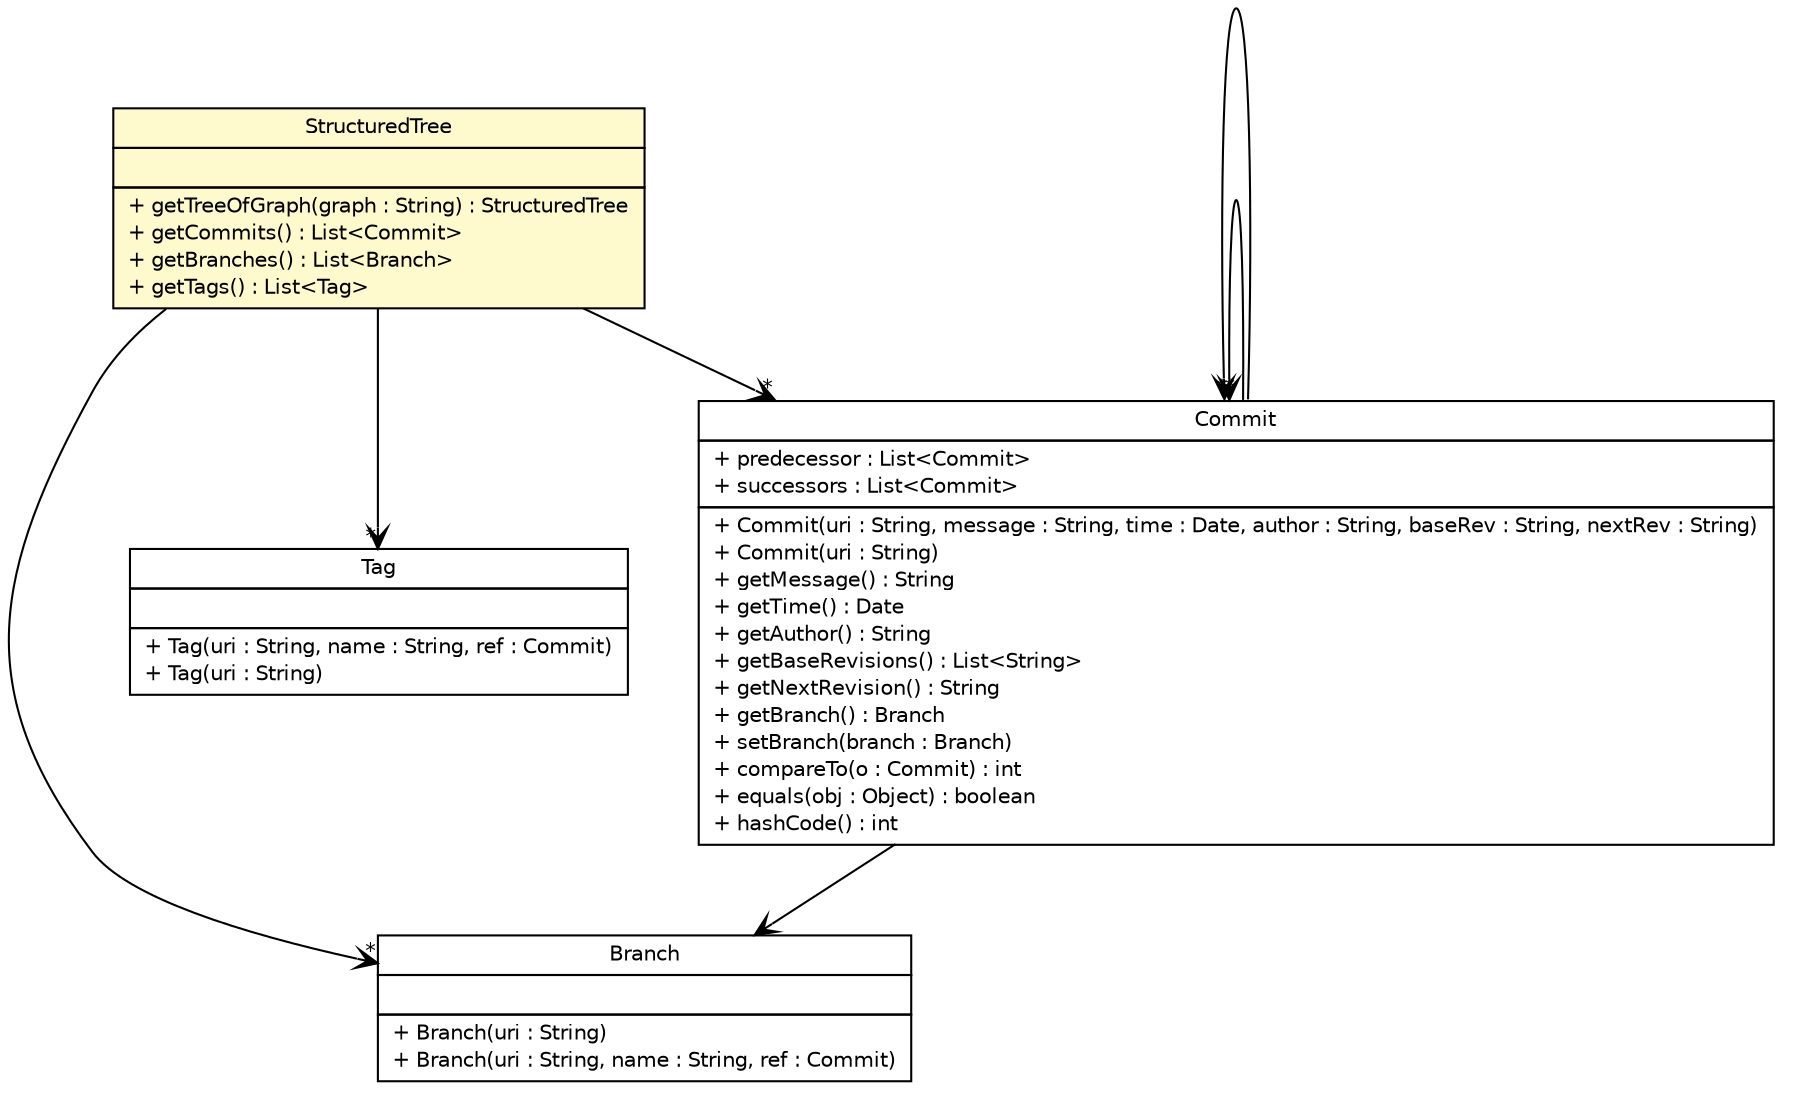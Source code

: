 #!/usr/local/bin/dot
#
# Class diagram 
# Generated by UMLGraph version R5_6-24-gf6e263 (http://www.umlgraph.org/)
#

digraph G {
	edge [fontname="Helvetica",fontsize=10,labelfontname="Helvetica",labelfontsize=10];
	node [fontname="Helvetica",fontsize=10,shape=plaintext];
	nodesep=0.25;
	ranksep=0.5;
	// de.tud.plt.r43ples.revisionTree.Branch
	c1866 [label=<<table title="de.tud.plt.r43ples.revisionTree.Branch" border="0" cellborder="1" cellspacing="0" cellpadding="2" port="p" href="./Branch.html">
		<tr><td><table border="0" cellspacing="0" cellpadding="1">
<tr><td align="center" balign="center"> Branch </td></tr>
		</table></td></tr>
		<tr><td><table border="0" cellspacing="0" cellpadding="1">
<tr><td align="left" balign="left">  </td></tr>
		</table></td></tr>
		<tr><td><table border="0" cellspacing="0" cellpadding="1">
<tr><td align="left" balign="left"> + Branch(uri : String) </td></tr>
<tr><td align="left" balign="left"> + Branch(uri : String, name : String, ref : Commit) </td></tr>
		</table></td></tr>
		</table>>, URL="./Branch.html", fontname="Helvetica", fontcolor="black", fontsize=10.0];
	// de.tud.plt.r43ples.revisionTree.Tag
	c1867 [label=<<table title="de.tud.plt.r43ples.revisionTree.Tag" border="0" cellborder="1" cellspacing="0" cellpadding="2" port="p" href="./Tag.html">
		<tr><td><table border="0" cellspacing="0" cellpadding="1">
<tr><td align="center" balign="center"> Tag </td></tr>
		</table></td></tr>
		<tr><td><table border="0" cellspacing="0" cellpadding="1">
<tr><td align="left" balign="left">  </td></tr>
		</table></td></tr>
		<tr><td><table border="0" cellspacing="0" cellpadding="1">
<tr><td align="left" balign="left"> + Tag(uri : String, name : String, ref : Commit) </td></tr>
<tr><td align="left" balign="left"> + Tag(uri : String) </td></tr>
		</table></td></tr>
		</table>>, URL="./Tag.html", fontname="Helvetica", fontcolor="black", fontsize=10.0];
	// de.tud.plt.r43ples.revisionTree.StructuredTree
	c1868 [label=<<table title="de.tud.plt.r43ples.revisionTree.StructuredTree" border="0" cellborder="1" cellspacing="0" cellpadding="2" port="p" bgcolor="lemonChiffon" href="./StructuredTree.html">
		<tr><td><table border="0" cellspacing="0" cellpadding="1">
<tr><td align="center" balign="center"> StructuredTree </td></tr>
		</table></td></tr>
		<tr><td><table border="0" cellspacing="0" cellpadding="1">
<tr><td align="left" balign="left">  </td></tr>
		</table></td></tr>
		<tr><td><table border="0" cellspacing="0" cellpadding="1">
<tr><td align="left" balign="left"> + getTreeOfGraph(graph : String) : StructuredTree </td></tr>
<tr><td align="left" balign="left"> + getCommits() : List&lt;Commit&gt; </td></tr>
<tr><td align="left" balign="left"> + getBranches() : List&lt;Branch&gt; </td></tr>
<tr><td align="left" balign="left"> + getTags() : List&lt;Tag&gt; </td></tr>
		</table></td></tr>
		</table>>, URL="./StructuredTree.html", fontname="Helvetica", fontcolor="black", fontsize=10.0];
	// de.tud.plt.r43ples.revisionTree.Commit
	c1869 [label=<<table title="de.tud.plt.r43ples.revisionTree.Commit" border="0" cellborder="1" cellspacing="0" cellpadding="2" port="p" href="./Commit.html">
		<tr><td><table border="0" cellspacing="0" cellpadding="1">
<tr><td align="center" balign="center"> Commit </td></tr>
		</table></td></tr>
		<tr><td><table border="0" cellspacing="0" cellpadding="1">
<tr><td align="left" balign="left"> + predecessor : List&lt;Commit&gt; </td></tr>
<tr><td align="left" balign="left"> + successors : List&lt;Commit&gt; </td></tr>
		</table></td></tr>
		<tr><td><table border="0" cellspacing="0" cellpadding="1">
<tr><td align="left" balign="left"> + Commit(uri : String, message : String, time : Date, author : String, baseRev : String, nextRev : String) </td></tr>
<tr><td align="left" balign="left"> + Commit(uri : String) </td></tr>
<tr><td align="left" balign="left"> + getMessage() : String </td></tr>
<tr><td align="left" balign="left"> + getTime() : Date </td></tr>
<tr><td align="left" balign="left"> + getAuthor() : String </td></tr>
<tr><td align="left" balign="left"> + getBaseRevisions() : List&lt;String&gt; </td></tr>
<tr><td align="left" balign="left"> + getNextRevision() : String </td></tr>
<tr><td align="left" balign="left"> + getBranch() : Branch </td></tr>
<tr><td align="left" balign="left"> + setBranch(branch : Branch) </td></tr>
<tr><td align="left" balign="left"> + compareTo(o : Commit) : int </td></tr>
<tr><td align="left" balign="left"> + equals(obj : Object) : boolean </td></tr>
<tr><td align="left" balign="left"> + hashCode() : int </td></tr>
		</table></td></tr>
		</table>>, URL="./Commit.html", fontname="Helvetica", fontcolor="black", fontsize=10.0];
	// de.tud.plt.r43ples.revisionTree.StructuredTree NAVASSOC de.tud.plt.r43ples.revisionTree.Branch
	c1868:p -> c1866:p [taillabel="", label="", headlabel="*", fontname="Helvetica", fontcolor="black", fontsize=10.0, color="black", arrowhead=open];
	// de.tud.plt.r43ples.revisionTree.StructuredTree NAVASSOC de.tud.plt.r43ples.revisionTree.Tag
	c1868:p -> c1867:p [taillabel="", label="", headlabel="*", fontname="Helvetica", fontcolor="black", fontsize=10.0, color="black", arrowhead=open];
	// de.tud.plt.r43ples.revisionTree.StructuredTree NAVASSOC de.tud.plt.r43ples.revisionTree.Commit
	c1868:p -> c1869:p [taillabel="", label="", headlabel="*", fontname="Helvetica", fontcolor="black", fontsize=10.0, color="black", arrowhead=open];
	// de.tud.plt.r43ples.revisionTree.Commit NAVASSOC de.tud.plt.r43ples.revisionTree.Branch
	c1869:p -> c1866:p [taillabel="", label="", headlabel="", fontname="Helvetica", fontcolor="black", fontsize=10.0, color="black", arrowhead=open];
	// de.tud.plt.r43ples.revisionTree.Commit NAVASSOC de.tud.plt.r43ples.revisionTree.Commit
	c1869:p -> c1869:p [taillabel="", label="", headlabel="*", fontname="Helvetica", fontcolor="black", fontsize=10.0, color="black", arrowhead=open];
	// de.tud.plt.r43ples.revisionTree.Commit NAVASSOC de.tud.plt.r43ples.revisionTree.Commit
	c1869:p -> c1869:p [taillabel="", label="", headlabel="*", fontname="Helvetica", fontcolor="black", fontsize=10.0, color="black", arrowhead=open];
}


